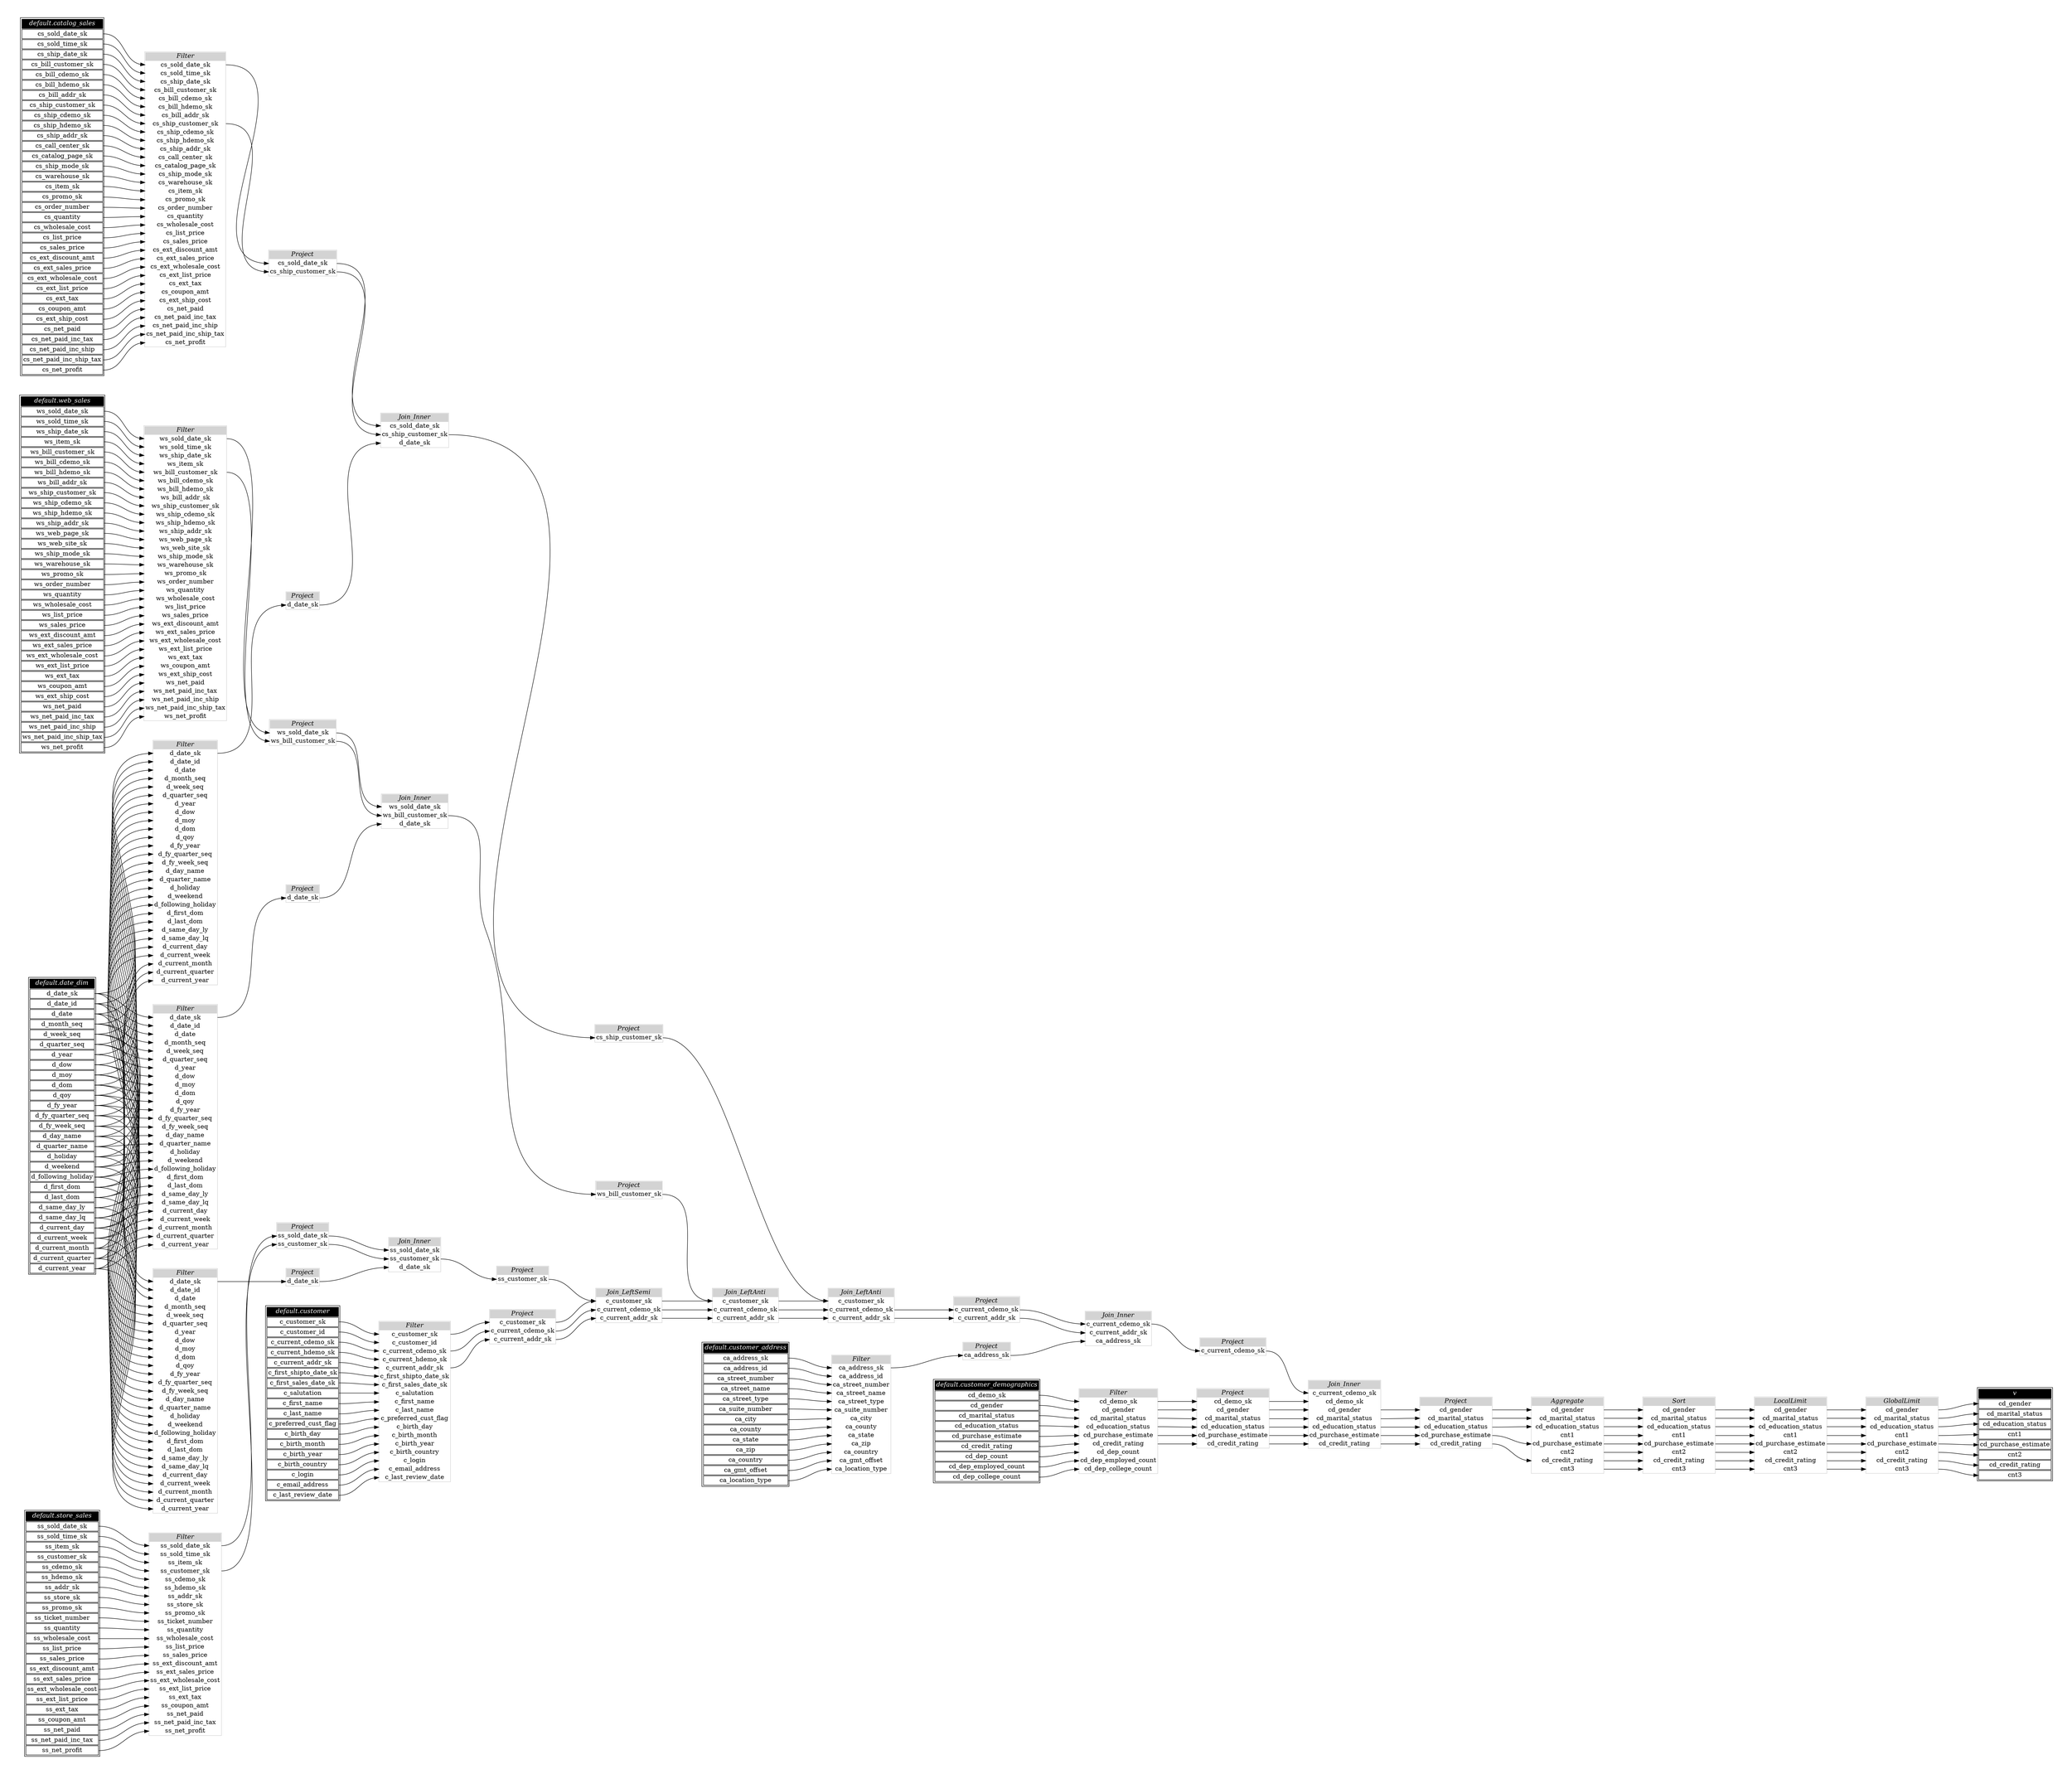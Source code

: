 // Automatically generated by TPCDSFlowTestSuite


digraph {
  graph [pad="0.5" nodesep="0.5" ranksep="1" fontname="Helvetica" rankdir=LR];
  node [shape=plaintext]

  
"Aggregate_3fad92d" [label=<
<table color="lightgray" border="1" cellborder="0" cellspacing="0">
  <tr><td bgcolor="lightgray" port="nodeName"><i>Aggregate</i></td></tr>
  <tr><td port="0">cd_gender</td></tr>
<tr><td port="1">cd_marital_status</td></tr>
<tr><td port="2">cd_education_status</td></tr>
<tr><td port="3">cnt1</td></tr>
<tr><td port="4">cd_purchase_estimate</td></tr>
<tr><td port="5">cnt2</td></tr>
<tr><td port="6">cd_credit_rating</td></tr>
<tr><td port="7">cnt3</td></tr>
</table>>];
     

"Filter_1d7155a" [label=<
<table color="lightgray" border="1" cellborder="0" cellspacing="0">
  <tr><td bgcolor="lightgray" port="nodeName"><i>Filter</i></td></tr>
  <tr><td port="0">c_customer_sk</td></tr>
<tr><td port="1">c_customer_id</td></tr>
<tr><td port="2">c_current_cdemo_sk</td></tr>
<tr><td port="3">c_current_hdemo_sk</td></tr>
<tr><td port="4">c_current_addr_sk</td></tr>
<tr><td port="5">c_first_shipto_date_sk</td></tr>
<tr><td port="6">c_first_sales_date_sk</td></tr>
<tr><td port="7">c_salutation</td></tr>
<tr><td port="8">c_first_name</td></tr>
<tr><td port="9">c_last_name</td></tr>
<tr><td port="10">c_preferred_cust_flag</td></tr>
<tr><td port="11">c_birth_day</td></tr>
<tr><td port="12">c_birth_month</td></tr>
<tr><td port="13">c_birth_year</td></tr>
<tr><td port="14">c_birth_country</td></tr>
<tr><td port="15">c_login</td></tr>
<tr><td port="16">c_email_address</td></tr>
<tr><td port="17">c_last_review_date</td></tr>
</table>>];
     

"Filter_1f3aebf" [label=<
<table color="lightgray" border="1" cellborder="0" cellspacing="0">
  <tr><td bgcolor="lightgray" port="nodeName"><i>Filter</i></td></tr>
  <tr><td port="0">cs_sold_date_sk</td></tr>
<tr><td port="1">cs_sold_time_sk</td></tr>
<tr><td port="2">cs_ship_date_sk</td></tr>
<tr><td port="3">cs_bill_customer_sk</td></tr>
<tr><td port="4">cs_bill_cdemo_sk</td></tr>
<tr><td port="5">cs_bill_hdemo_sk</td></tr>
<tr><td port="6">cs_bill_addr_sk</td></tr>
<tr><td port="7">cs_ship_customer_sk</td></tr>
<tr><td port="8">cs_ship_cdemo_sk</td></tr>
<tr><td port="9">cs_ship_hdemo_sk</td></tr>
<tr><td port="10">cs_ship_addr_sk</td></tr>
<tr><td port="11">cs_call_center_sk</td></tr>
<tr><td port="12">cs_catalog_page_sk</td></tr>
<tr><td port="13">cs_ship_mode_sk</td></tr>
<tr><td port="14">cs_warehouse_sk</td></tr>
<tr><td port="15">cs_item_sk</td></tr>
<tr><td port="16">cs_promo_sk</td></tr>
<tr><td port="17">cs_order_number</td></tr>
<tr><td port="18">cs_quantity</td></tr>
<tr><td port="19">cs_wholesale_cost</td></tr>
<tr><td port="20">cs_list_price</td></tr>
<tr><td port="21">cs_sales_price</td></tr>
<tr><td port="22">cs_ext_discount_amt</td></tr>
<tr><td port="23">cs_ext_sales_price</td></tr>
<tr><td port="24">cs_ext_wholesale_cost</td></tr>
<tr><td port="25">cs_ext_list_price</td></tr>
<tr><td port="26">cs_ext_tax</td></tr>
<tr><td port="27">cs_coupon_amt</td></tr>
<tr><td port="28">cs_ext_ship_cost</td></tr>
<tr><td port="29">cs_net_paid</td></tr>
<tr><td port="30">cs_net_paid_inc_tax</td></tr>
<tr><td port="31">cs_net_paid_inc_ship</td></tr>
<tr><td port="32">cs_net_paid_inc_ship_tax</td></tr>
<tr><td port="33">cs_net_profit</td></tr>
</table>>];
     

"Filter_4b447c5" [label=<
<table color="lightgray" border="1" cellborder="0" cellspacing="0">
  <tr><td bgcolor="lightgray" port="nodeName"><i>Filter</i></td></tr>
  <tr><td port="0">d_date_sk</td></tr>
<tr><td port="1">d_date_id</td></tr>
<tr><td port="2">d_date</td></tr>
<tr><td port="3">d_month_seq</td></tr>
<tr><td port="4">d_week_seq</td></tr>
<tr><td port="5">d_quarter_seq</td></tr>
<tr><td port="6">d_year</td></tr>
<tr><td port="7">d_dow</td></tr>
<tr><td port="8">d_moy</td></tr>
<tr><td port="9">d_dom</td></tr>
<tr><td port="10">d_qoy</td></tr>
<tr><td port="11">d_fy_year</td></tr>
<tr><td port="12">d_fy_quarter_seq</td></tr>
<tr><td port="13">d_fy_week_seq</td></tr>
<tr><td port="14">d_day_name</td></tr>
<tr><td port="15">d_quarter_name</td></tr>
<tr><td port="16">d_holiday</td></tr>
<tr><td port="17">d_weekend</td></tr>
<tr><td port="18">d_following_holiday</td></tr>
<tr><td port="19">d_first_dom</td></tr>
<tr><td port="20">d_last_dom</td></tr>
<tr><td port="21">d_same_day_ly</td></tr>
<tr><td port="22">d_same_day_lq</td></tr>
<tr><td port="23">d_current_day</td></tr>
<tr><td port="24">d_current_week</td></tr>
<tr><td port="25">d_current_month</td></tr>
<tr><td port="26">d_current_quarter</td></tr>
<tr><td port="27">d_current_year</td></tr>
</table>>];
     

"Filter_67fee77" [label=<
<table color="lightgray" border="1" cellborder="0" cellspacing="0">
  <tr><td bgcolor="lightgray" port="nodeName"><i>Filter</i></td></tr>
  <tr><td port="0">ss_sold_date_sk</td></tr>
<tr><td port="1">ss_sold_time_sk</td></tr>
<tr><td port="2">ss_item_sk</td></tr>
<tr><td port="3">ss_customer_sk</td></tr>
<tr><td port="4">ss_cdemo_sk</td></tr>
<tr><td port="5">ss_hdemo_sk</td></tr>
<tr><td port="6">ss_addr_sk</td></tr>
<tr><td port="7">ss_store_sk</td></tr>
<tr><td port="8">ss_promo_sk</td></tr>
<tr><td port="9">ss_ticket_number</td></tr>
<tr><td port="10">ss_quantity</td></tr>
<tr><td port="11">ss_wholesale_cost</td></tr>
<tr><td port="12">ss_list_price</td></tr>
<tr><td port="13">ss_sales_price</td></tr>
<tr><td port="14">ss_ext_discount_amt</td></tr>
<tr><td port="15">ss_ext_sales_price</td></tr>
<tr><td port="16">ss_ext_wholesale_cost</td></tr>
<tr><td port="17">ss_ext_list_price</td></tr>
<tr><td port="18">ss_ext_tax</td></tr>
<tr><td port="19">ss_coupon_amt</td></tr>
<tr><td port="20">ss_net_paid</td></tr>
<tr><td port="21">ss_net_paid_inc_tax</td></tr>
<tr><td port="22">ss_net_profit</td></tr>
</table>>];
     

"Filter_6c80524" [label=<
<table color="lightgray" border="1" cellborder="0" cellspacing="0">
  <tr><td bgcolor="lightgray" port="nodeName"><i>Filter</i></td></tr>
  <tr><td port="0">d_date_sk</td></tr>
<tr><td port="1">d_date_id</td></tr>
<tr><td port="2">d_date</td></tr>
<tr><td port="3">d_month_seq</td></tr>
<tr><td port="4">d_week_seq</td></tr>
<tr><td port="5">d_quarter_seq</td></tr>
<tr><td port="6">d_year</td></tr>
<tr><td port="7">d_dow</td></tr>
<tr><td port="8">d_moy</td></tr>
<tr><td port="9">d_dom</td></tr>
<tr><td port="10">d_qoy</td></tr>
<tr><td port="11">d_fy_year</td></tr>
<tr><td port="12">d_fy_quarter_seq</td></tr>
<tr><td port="13">d_fy_week_seq</td></tr>
<tr><td port="14">d_day_name</td></tr>
<tr><td port="15">d_quarter_name</td></tr>
<tr><td port="16">d_holiday</td></tr>
<tr><td port="17">d_weekend</td></tr>
<tr><td port="18">d_following_holiday</td></tr>
<tr><td port="19">d_first_dom</td></tr>
<tr><td port="20">d_last_dom</td></tr>
<tr><td port="21">d_same_day_ly</td></tr>
<tr><td port="22">d_same_day_lq</td></tr>
<tr><td port="23">d_current_day</td></tr>
<tr><td port="24">d_current_week</td></tr>
<tr><td port="25">d_current_month</td></tr>
<tr><td port="26">d_current_quarter</td></tr>
<tr><td port="27">d_current_year</td></tr>
</table>>];
     

"Filter_89337c2" [label=<
<table color="lightgray" border="1" cellborder="0" cellspacing="0">
  <tr><td bgcolor="lightgray" port="nodeName"><i>Filter</i></td></tr>
  <tr><td port="0">cd_demo_sk</td></tr>
<tr><td port="1">cd_gender</td></tr>
<tr><td port="2">cd_marital_status</td></tr>
<tr><td port="3">cd_education_status</td></tr>
<tr><td port="4">cd_purchase_estimate</td></tr>
<tr><td port="5">cd_credit_rating</td></tr>
<tr><td port="6">cd_dep_count</td></tr>
<tr><td port="7">cd_dep_employed_count</td></tr>
<tr><td port="8">cd_dep_college_count</td></tr>
</table>>];
     

"Filter_9479d75" [label=<
<table color="lightgray" border="1" cellborder="0" cellspacing="0">
  <tr><td bgcolor="lightgray" port="nodeName"><i>Filter</i></td></tr>
  <tr><td port="0">ws_sold_date_sk</td></tr>
<tr><td port="1">ws_sold_time_sk</td></tr>
<tr><td port="2">ws_ship_date_sk</td></tr>
<tr><td port="3">ws_item_sk</td></tr>
<tr><td port="4">ws_bill_customer_sk</td></tr>
<tr><td port="5">ws_bill_cdemo_sk</td></tr>
<tr><td port="6">ws_bill_hdemo_sk</td></tr>
<tr><td port="7">ws_bill_addr_sk</td></tr>
<tr><td port="8">ws_ship_customer_sk</td></tr>
<tr><td port="9">ws_ship_cdemo_sk</td></tr>
<tr><td port="10">ws_ship_hdemo_sk</td></tr>
<tr><td port="11">ws_ship_addr_sk</td></tr>
<tr><td port="12">ws_web_page_sk</td></tr>
<tr><td port="13">ws_web_site_sk</td></tr>
<tr><td port="14">ws_ship_mode_sk</td></tr>
<tr><td port="15">ws_warehouse_sk</td></tr>
<tr><td port="16">ws_promo_sk</td></tr>
<tr><td port="17">ws_order_number</td></tr>
<tr><td port="18">ws_quantity</td></tr>
<tr><td port="19">ws_wholesale_cost</td></tr>
<tr><td port="20">ws_list_price</td></tr>
<tr><td port="21">ws_sales_price</td></tr>
<tr><td port="22">ws_ext_discount_amt</td></tr>
<tr><td port="23">ws_ext_sales_price</td></tr>
<tr><td port="24">ws_ext_wholesale_cost</td></tr>
<tr><td port="25">ws_ext_list_price</td></tr>
<tr><td port="26">ws_ext_tax</td></tr>
<tr><td port="27">ws_coupon_amt</td></tr>
<tr><td port="28">ws_ext_ship_cost</td></tr>
<tr><td port="29">ws_net_paid</td></tr>
<tr><td port="30">ws_net_paid_inc_tax</td></tr>
<tr><td port="31">ws_net_paid_inc_ship</td></tr>
<tr><td port="32">ws_net_paid_inc_ship_tax</td></tr>
<tr><td port="33">ws_net_profit</td></tr>
</table>>];
     

"Filter_da4f734" [label=<
<table color="lightgray" border="1" cellborder="0" cellspacing="0">
  <tr><td bgcolor="lightgray" port="nodeName"><i>Filter</i></td></tr>
  <tr><td port="0">d_date_sk</td></tr>
<tr><td port="1">d_date_id</td></tr>
<tr><td port="2">d_date</td></tr>
<tr><td port="3">d_month_seq</td></tr>
<tr><td port="4">d_week_seq</td></tr>
<tr><td port="5">d_quarter_seq</td></tr>
<tr><td port="6">d_year</td></tr>
<tr><td port="7">d_dow</td></tr>
<tr><td port="8">d_moy</td></tr>
<tr><td port="9">d_dom</td></tr>
<tr><td port="10">d_qoy</td></tr>
<tr><td port="11">d_fy_year</td></tr>
<tr><td port="12">d_fy_quarter_seq</td></tr>
<tr><td port="13">d_fy_week_seq</td></tr>
<tr><td port="14">d_day_name</td></tr>
<tr><td port="15">d_quarter_name</td></tr>
<tr><td port="16">d_holiday</td></tr>
<tr><td port="17">d_weekend</td></tr>
<tr><td port="18">d_following_holiday</td></tr>
<tr><td port="19">d_first_dom</td></tr>
<tr><td port="20">d_last_dom</td></tr>
<tr><td port="21">d_same_day_ly</td></tr>
<tr><td port="22">d_same_day_lq</td></tr>
<tr><td port="23">d_current_day</td></tr>
<tr><td port="24">d_current_week</td></tr>
<tr><td port="25">d_current_month</td></tr>
<tr><td port="26">d_current_quarter</td></tr>
<tr><td port="27">d_current_year</td></tr>
</table>>];
     

"Filter_df111b1" [label=<
<table color="lightgray" border="1" cellborder="0" cellspacing="0">
  <tr><td bgcolor="lightgray" port="nodeName"><i>Filter</i></td></tr>
  <tr><td port="0">ca_address_sk</td></tr>
<tr><td port="1">ca_address_id</td></tr>
<tr><td port="2">ca_street_number</td></tr>
<tr><td port="3">ca_street_name</td></tr>
<tr><td port="4">ca_street_type</td></tr>
<tr><td port="5">ca_suite_number</td></tr>
<tr><td port="6">ca_city</td></tr>
<tr><td port="7">ca_county</td></tr>
<tr><td port="8">ca_state</td></tr>
<tr><td port="9">ca_zip</td></tr>
<tr><td port="10">ca_country</td></tr>
<tr><td port="11">ca_gmt_offset</td></tr>
<tr><td port="12">ca_location_type</td></tr>
</table>>];
     

"GlobalLimit_6b159ce" [label=<
<table color="lightgray" border="1" cellborder="0" cellspacing="0">
  <tr><td bgcolor="lightgray" port="nodeName"><i>GlobalLimit</i></td></tr>
  <tr><td port="0">cd_gender</td></tr>
<tr><td port="1">cd_marital_status</td></tr>
<tr><td port="2">cd_education_status</td></tr>
<tr><td port="3">cnt1</td></tr>
<tr><td port="4">cd_purchase_estimate</td></tr>
<tr><td port="5">cnt2</td></tr>
<tr><td port="6">cd_credit_rating</td></tr>
<tr><td port="7">cnt3</td></tr>
</table>>];
     

"Join_Inner_26fa5e9" [label=<
<table color="lightgray" border="1" cellborder="0" cellspacing="0">
  <tr><td bgcolor="lightgray" port="nodeName"><i>Join_Inner</i></td></tr>
  <tr><td port="0">c_current_cdemo_sk</td></tr>
<tr><td port="1">cd_demo_sk</td></tr>
<tr><td port="2">cd_gender</td></tr>
<tr><td port="3">cd_marital_status</td></tr>
<tr><td port="4">cd_education_status</td></tr>
<tr><td port="5">cd_purchase_estimate</td></tr>
<tr><td port="6">cd_credit_rating</td></tr>
</table>>];
     

"Join_Inner_6fb3df2" [label=<
<table color="lightgray" border="1" cellborder="0" cellspacing="0">
  <tr><td bgcolor="lightgray" port="nodeName"><i>Join_Inner</i></td></tr>
  <tr><td port="0">cs_sold_date_sk</td></tr>
<tr><td port="1">cs_ship_customer_sk</td></tr>
<tr><td port="2">d_date_sk</td></tr>
</table>>];
     

"Join_Inner_b1422bf" [label=<
<table color="lightgray" border="1" cellborder="0" cellspacing="0">
  <tr><td bgcolor="lightgray" port="nodeName"><i>Join_Inner</i></td></tr>
  <tr><td port="0">c_current_cdemo_sk</td></tr>
<tr><td port="1">c_current_addr_sk</td></tr>
<tr><td port="2">ca_address_sk</td></tr>
</table>>];
     

"Join_Inner_e7ae441" [label=<
<table color="lightgray" border="1" cellborder="0" cellspacing="0">
  <tr><td bgcolor="lightgray" port="nodeName"><i>Join_Inner</i></td></tr>
  <tr><td port="0">ss_sold_date_sk</td></tr>
<tr><td port="1">ss_customer_sk</td></tr>
<tr><td port="2">d_date_sk</td></tr>
</table>>];
     

"Join_Inner_f41ed18" [label=<
<table color="lightgray" border="1" cellborder="0" cellspacing="0">
  <tr><td bgcolor="lightgray" port="nodeName"><i>Join_Inner</i></td></tr>
  <tr><td port="0">ws_sold_date_sk</td></tr>
<tr><td port="1">ws_bill_customer_sk</td></tr>
<tr><td port="2">d_date_sk</td></tr>
</table>>];
     

"Join_LeftAnti_b7fbe02" [label=<
<table color="lightgray" border="1" cellborder="0" cellspacing="0">
  <tr><td bgcolor="lightgray" port="nodeName"><i>Join_LeftAnti</i></td></tr>
  <tr><td port="0">c_customer_sk</td></tr>
<tr><td port="1">c_current_cdemo_sk</td></tr>
<tr><td port="2">c_current_addr_sk</td></tr>
</table>>];
     

"Join_LeftAnti_dbf4420" [label=<
<table color="lightgray" border="1" cellborder="0" cellspacing="0">
  <tr><td bgcolor="lightgray" port="nodeName"><i>Join_LeftAnti</i></td></tr>
  <tr><td port="0">c_customer_sk</td></tr>
<tr><td port="1">c_current_cdemo_sk</td></tr>
<tr><td port="2">c_current_addr_sk</td></tr>
</table>>];
     

"Join_LeftSemi_561785f" [label=<
<table color="lightgray" border="1" cellborder="0" cellspacing="0">
  <tr><td bgcolor="lightgray" port="nodeName"><i>Join_LeftSemi</i></td></tr>
  <tr><td port="0">c_customer_sk</td></tr>
<tr><td port="1">c_current_cdemo_sk</td></tr>
<tr><td port="2">c_current_addr_sk</td></tr>
</table>>];
     

"LocalLimit_5b82d44" [label=<
<table color="lightgray" border="1" cellborder="0" cellspacing="0">
  <tr><td bgcolor="lightgray" port="nodeName"><i>LocalLimit</i></td></tr>
  <tr><td port="0">cd_gender</td></tr>
<tr><td port="1">cd_marital_status</td></tr>
<tr><td port="2">cd_education_status</td></tr>
<tr><td port="3">cnt1</td></tr>
<tr><td port="4">cd_purchase_estimate</td></tr>
<tr><td port="5">cnt2</td></tr>
<tr><td port="6">cd_credit_rating</td></tr>
<tr><td port="7">cnt3</td></tr>
</table>>];
     

"Project_044e66b" [label=<
<table color="lightgray" border="1" cellborder="0" cellspacing="0">
  <tr><td bgcolor="lightgray" port="nodeName"><i>Project</i></td></tr>
  <tr><td port="0">c_current_cdemo_sk</td></tr>
<tr><td port="1">c_current_addr_sk</td></tr>
</table>>];
     

"Project_0dfaff4" [label=<
<table color="lightgray" border="1" cellborder="0" cellspacing="0">
  <tr><td bgcolor="lightgray" port="nodeName"><i>Project</i></td></tr>
  <tr><td port="0">ss_sold_date_sk</td></tr>
<tr><td port="1">ss_customer_sk</td></tr>
</table>>];
     

"Project_1d757d3" [label=<
<table color="lightgray" border="1" cellborder="0" cellspacing="0">
  <tr><td bgcolor="lightgray" port="nodeName"><i>Project</i></td></tr>
  <tr><td port="0">ca_address_sk</td></tr>
</table>>];
     

"Project_1d956cb" [label=<
<table color="lightgray" border="1" cellborder="0" cellspacing="0">
  <tr><td bgcolor="lightgray" port="nodeName"><i>Project</i></td></tr>
  <tr><td port="0">ws_sold_date_sk</td></tr>
<tr><td port="1">ws_bill_customer_sk</td></tr>
</table>>];
     

"Project_30eeda5" [label=<
<table color="lightgray" border="1" cellborder="0" cellspacing="0">
  <tr><td bgcolor="lightgray" port="nodeName"><i>Project</i></td></tr>
  <tr><td port="0">cd_demo_sk</td></tr>
<tr><td port="1">cd_gender</td></tr>
<tr><td port="2">cd_marital_status</td></tr>
<tr><td port="3">cd_education_status</td></tr>
<tr><td port="4">cd_purchase_estimate</td></tr>
<tr><td port="5">cd_credit_rating</td></tr>
</table>>];
     

"Project_46110b1" [label=<
<table color="lightgray" border="1" cellborder="0" cellspacing="0">
  <tr><td bgcolor="lightgray" port="nodeName"><i>Project</i></td></tr>
  <tr><td port="0">d_date_sk</td></tr>
</table>>];
     

"Project_4678f1c" [label=<
<table color="lightgray" border="1" cellborder="0" cellspacing="0">
  <tr><td bgcolor="lightgray" port="nodeName"><i>Project</i></td></tr>
  <tr><td port="0">d_date_sk</td></tr>
</table>>];
     

"Project_73238f4" [label=<
<table color="lightgray" border="1" cellborder="0" cellspacing="0">
  <tr><td bgcolor="lightgray" port="nodeName"><i>Project</i></td></tr>
  <tr><td port="0">ss_customer_sk</td></tr>
</table>>];
     

"Project_7622e5a" [label=<
<table color="lightgray" border="1" cellborder="0" cellspacing="0">
  <tr><td bgcolor="lightgray" port="nodeName"><i>Project</i></td></tr>
  <tr><td port="0">ws_bill_customer_sk</td></tr>
</table>>];
     

"Project_854db7a" [label=<
<table color="lightgray" border="1" cellborder="0" cellspacing="0">
  <tr><td bgcolor="lightgray" port="nodeName"><i>Project</i></td></tr>
  <tr><td port="0">cs_sold_date_sk</td></tr>
<tr><td port="1">cs_ship_customer_sk</td></tr>
</table>>];
     

"Project_945b1e2" [label=<
<table color="lightgray" border="1" cellborder="0" cellspacing="0">
  <tr><td bgcolor="lightgray" port="nodeName"><i>Project</i></td></tr>
  <tr><td port="0">c_current_cdemo_sk</td></tr>
</table>>];
     

"Project_af1ed6d" [label=<
<table color="lightgray" border="1" cellborder="0" cellspacing="0">
  <tr><td bgcolor="lightgray" port="nodeName"><i>Project</i></td></tr>
  <tr><td port="0">d_date_sk</td></tr>
</table>>];
     

"Project_dadf7cf" [label=<
<table color="lightgray" border="1" cellborder="0" cellspacing="0">
  <tr><td bgcolor="lightgray" port="nodeName"><i>Project</i></td></tr>
  <tr><td port="0">cs_ship_customer_sk</td></tr>
</table>>];
     

"Project_e98edc5" [label=<
<table color="lightgray" border="1" cellborder="0" cellspacing="0">
  <tr><td bgcolor="lightgray" port="nodeName"><i>Project</i></td></tr>
  <tr><td port="0">c_customer_sk</td></tr>
<tr><td port="1">c_current_cdemo_sk</td></tr>
<tr><td port="2">c_current_addr_sk</td></tr>
</table>>];
     

"Project_f0fa740" [label=<
<table color="lightgray" border="1" cellborder="0" cellspacing="0">
  <tr><td bgcolor="lightgray" port="nodeName"><i>Project</i></td></tr>
  <tr><td port="0">cd_gender</td></tr>
<tr><td port="1">cd_marital_status</td></tr>
<tr><td port="2">cd_education_status</td></tr>
<tr><td port="3">cd_purchase_estimate</td></tr>
<tr><td port="4">cd_credit_rating</td></tr>
</table>>];
     

"Sort_de0eb9a" [label=<
<table color="lightgray" border="1" cellborder="0" cellspacing="0">
  <tr><td bgcolor="lightgray" port="nodeName"><i>Sort</i></td></tr>
  <tr><td port="0">cd_gender</td></tr>
<tr><td port="1">cd_marital_status</td></tr>
<tr><td port="2">cd_education_status</td></tr>
<tr><td port="3">cnt1</td></tr>
<tr><td port="4">cd_purchase_estimate</td></tr>
<tr><td port="5">cnt2</td></tr>
<tr><td port="6">cd_credit_rating</td></tr>
<tr><td port="7">cnt3</td></tr>
</table>>];
     

"default.catalog_sales" [color="black" label=<
<table>
  <tr><td bgcolor="black" port="nodeName"><i><font color="white">default.catalog_sales</font></i></td></tr>
  <tr><td port="0">cs_sold_date_sk</td></tr>
<tr><td port="1">cs_sold_time_sk</td></tr>
<tr><td port="2">cs_ship_date_sk</td></tr>
<tr><td port="3">cs_bill_customer_sk</td></tr>
<tr><td port="4">cs_bill_cdemo_sk</td></tr>
<tr><td port="5">cs_bill_hdemo_sk</td></tr>
<tr><td port="6">cs_bill_addr_sk</td></tr>
<tr><td port="7">cs_ship_customer_sk</td></tr>
<tr><td port="8">cs_ship_cdemo_sk</td></tr>
<tr><td port="9">cs_ship_hdemo_sk</td></tr>
<tr><td port="10">cs_ship_addr_sk</td></tr>
<tr><td port="11">cs_call_center_sk</td></tr>
<tr><td port="12">cs_catalog_page_sk</td></tr>
<tr><td port="13">cs_ship_mode_sk</td></tr>
<tr><td port="14">cs_warehouse_sk</td></tr>
<tr><td port="15">cs_item_sk</td></tr>
<tr><td port="16">cs_promo_sk</td></tr>
<tr><td port="17">cs_order_number</td></tr>
<tr><td port="18">cs_quantity</td></tr>
<tr><td port="19">cs_wholesale_cost</td></tr>
<tr><td port="20">cs_list_price</td></tr>
<tr><td port="21">cs_sales_price</td></tr>
<tr><td port="22">cs_ext_discount_amt</td></tr>
<tr><td port="23">cs_ext_sales_price</td></tr>
<tr><td port="24">cs_ext_wholesale_cost</td></tr>
<tr><td port="25">cs_ext_list_price</td></tr>
<tr><td port="26">cs_ext_tax</td></tr>
<tr><td port="27">cs_coupon_amt</td></tr>
<tr><td port="28">cs_ext_ship_cost</td></tr>
<tr><td port="29">cs_net_paid</td></tr>
<tr><td port="30">cs_net_paid_inc_tax</td></tr>
<tr><td port="31">cs_net_paid_inc_ship</td></tr>
<tr><td port="32">cs_net_paid_inc_ship_tax</td></tr>
<tr><td port="33">cs_net_profit</td></tr>
</table>>];
     

"default.customer" [color="black" label=<
<table>
  <tr><td bgcolor="black" port="nodeName"><i><font color="white">default.customer</font></i></td></tr>
  <tr><td port="0">c_customer_sk</td></tr>
<tr><td port="1">c_customer_id</td></tr>
<tr><td port="2">c_current_cdemo_sk</td></tr>
<tr><td port="3">c_current_hdemo_sk</td></tr>
<tr><td port="4">c_current_addr_sk</td></tr>
<tr><td port="5">c_first_shipto_date_sk</td></tr>
<tr><td port="6">c_first_sales_date_sk</td></tr>
<tr><td port="7">c_salutation</td></tr>
<tr><td port="8">c_first_name</td></tr>
<tr><td port="9">c_last_name</td></tr>
<tr><td port="10">c_preferred_cust_flag</td></tr>
<tr><td port="11">c_birth_day</td></tr>
<tr><td port="12">c_birth_month</td></tr>
<tr><td port="13">c_birth_year</td></tr>
<tr><td port="14">c_birth_country</td></tr>
<tr><td port="15">c_login</td></tr>
<tr><td port="16">c_email_address</td></tr>
<tr><td port="17">c_last_review_date</td></tr>
</table>>];
     

"default.customer_address" [color="black" label=<
<table>
  <tr><td bgcolor="black" port="nodeName"><i><font color="white">default.customer_address</font></i></td></tr>
  <tr><td port="0">ca_address_sk</td></tr>
<tr><td port="1">ca_address_id</td></tr>
<tr><td port="2">ca_street_number</td></tr>
<tr><td port="3">ca_street_name</td></tr>
<tr><td port="4">ca_street_type</td></tr>
<tr><td port="5">ca_suite_number</td></tr>
<tr><td port="6">ca_city</td></tr>
<tr><td port="7">ca_county</td></tr>
<tr><td port="8">ca_state</td></tr>
<tr><td port="9">ca_zip</td></tr>
<tr><td port="10">ca_country</td></tr>
<tr><td port="11">ca_gmt_offset</td></tr>
<tr><td port="12">ca_location_type</td></tr>
</table>>];
     

"default.customer_demographics" [color="black" label=<
<table>
  <tr><td bgcolor="black" port="nodeName"><i><font color="white">default.customer_demographics</font></i></td></tr>
  <tr><td port="0">cd_demo_sk</td></tr>
<tr><td port="1">cd_gender</td></tr>
<tr><td port="2">cd_marital_status</td></tr>
<tr><td port="3">cd_education_status</td></tr>
<tr><td port="4">cd_purchase_estimate</td></tr>
<tr><td port="5">cd_credit_rating</td></tr>
<tr><td port="6">cd_dep_count</td></tr>
<tr><td port="7">cd_dep_employed_count</td></tr>
<tr><td port="8">cd_dep_college_count</td></tr>
</table>>];
     

"default.date_dim" [color="black" label=<
<table>
  <tr><td bgcolor="black" port="nodeName"><i><font color="white">default.date_dim</font></i></td></tr>
  <tr><td port="0">d_date_sk</td></tr>
<tr><td port="1">d_date_id</td></tr>
<tr><td port="2">d_date</td></tr>
<tr><td port="3">d_month_seq</td></tr>
<tr><td port="4">d_week_seq</td></tr>
<tr><td port="5">d_quarter_seq</td></tr>
<tr><td port="6">d_year</td></tr>
<tr><td port="7">d_dow</td></tr>
<tr><td port="8">d_moy</td></tr>
<tr><td port="9">d_dom</td></tr>
<tr><td port="10">d_qoy</td></tr>
<tr><td port="11">d_fy_year</td></tr>
<tr><td port="12">d_fy_quarter_seq</td></tr>
<tr><td port="13">d_fy_week_seq</td></tr>
<tr><td port="14">d_day_name</td></tr>
<tr><td port="15">d_quarter_name</td></tr>
<tr><td port="16">d_holiday</td></tr>
<tr><td port="17">d_weekend</td></tr>
<tr><td port="18">d_following_holiday</td></tr>
<tr><td port="19">d_first_dom</td></tr>
<tr><td port="20">d_last_dom</td></tr>
<tr><td port="21">d_same_day_ly</td></tr>
<tr><td port="22">d_same_day_lq</td></tr>
<tr><td port="23">d_current_day</td></tr>
<tr><td port="24">d_current_week</td></tr>
<tr><td port="25">d_current_month</td></tr>
<tr><td port="26">d_current_quarter</td></tr>
<tr><td port="27">d_current_year</td></tr>
</table>>];
     

"default.store_sales" [color="black" label=<
<table>
  <tr><td bgcolor="black" port="nodeName"><i><font color="white">default.store_sales</font></i></td></tr>
  <tr><td port="0">ss_sold_date_sk</td></tr>
<tr><td port="1">ss_sold_time_sk</td></tr>
<tr><td port="2">ss_item_sk</td></tr>
<tr><td port="3">ss_customer_sk</td></tr>
<tr><td port="4">ss_cdemo_sk</td></tr>
<tr><td port="5">ss_hdemo_sk</td></tr>
<tr><td port="6">ss_addr_sk</td></tr>
<tr><td port="7">ss_store_sk</td></tr>
<tr><td port="8">ss_promo_sk</td></tr>
<tr><td port="9">ss_ticket_number</td></tr>
<tr><td port="10">ss_quantity</td></tr>
<tr><td port="11">ss_wholesale_cost</td></tr>
<tr><td port="12">ss_list_price</td></tr>
<tr><td port="13">ss_sales_price</td></tr>
<tr><td port="14">ss_ext_discount_amt</td></tr>
<tr><td port="15">ss_ext_sales_price</td></tr>
<tr><td port="16">ss_ext_wholesale_cost</td></tr>
<tr><td port="17">ss_ext_list_price</td></tr>
<tr><td port="18">ss_ext_tax</td></tr>
<tr><td port="19">ss_coupon_amt</td></tr>
<tr><td port="20">ss_net_paid</td></tr>
<tr><td port="21">ss_net_paid_inc_tax</td></tr>
<tr><td port="22">ss_net_profit</td></tr>
</table>>];
     

"default.web_sales" [color="black" label=<
<table>
  <tr><td bgcolor="black" port="nodeName"><i><font color="white">default.web_sales</font></i></td></tr>
  <tr><td port="0">ws_sold_date_sk</td></tr>
<tr><td port="1">ws_sold_time_sk</td></tr>
<tr><td port="2">ws_ship_date_sk</td></tr>
<tr><td port="3">ws_item_sk</td></tr>
<tr><td port="4">ws_bill_customer_sk</td></tr>
<tr><td port="5">ws_bill_cdemo_sk</td></tr>
<tr><td port="6">ws_bill_hdemo_sk</td></tr>
<tr><td port="7">ws_bill_addr_sk</td></tr>
<tr><td port="8">ws_ship_customer_sk</td></tr>
<tr><td port="9">ws_ship_cdemo_sk</td></tr>
<tr><td port="10">ws_ship_hdemo_sk</td></tr>
<tr><td port="11">ws_ship_addr_sk</td></tr>
<tr><td port="12">ws_web_page_sk</td></tr>
<tr><td port="13">ws_web_site_sk</td></tr>
<tr><td port="14">ws_ship_mode_sk</td></tr>
<tr><td port="15">ws_warehouse_sk</td></tr>
<tr><td port="16">ws_promo_sk</td></tr>
<tr><td port="17">ws_order_number</td></tr>
<tr><td port="18">ws_quantity</td></tr>
<tr><td port="19">ws_wholesale_cost</td></tr>
<tr><td port="20">ws_list_price</td></tr>
<tr><td port="21">ws_sales_price</td></tr>
<tr><td port="22">ws_ext_discount_amt</td></tr>
<tr><td port="23">ws_ext_sales_price</td></tr>
<tr><td port="24">ws_ext_wholesale_cost</td></tr>
<tr><td port="25">ws_ext_list_price</td></tr>
<tr><td port="26">ws_ext_tax</td></tr>
<tr><td port="27">ws_coupon_amt</td></tr>
<tr><td port="28">ws_ext_ship_cost</td></tr>
<tr><td port="29">ws_net_paid</td></tr>
<tr><td port="30">ws_net_paid_inc_tax</td></tr>
<tr><td port="31">ws_net_paid_inc_ship</td></tr>
<tr><td port="32">ws_net_paid_inc_ship_tax</td></tr>
<tr><td port="33">ws_net_profit</td></tr>
</table>>];
     

"v" [color="black" label=<
<table>
  <tr><td bgcolor="black" port="nodeName"><i><font color="white">v</font></i></td></tr>
  <tr><td port="0">cd_gender</td></tr>
<tr><td port="1">cd_marital_status</td></tr>
<tr><td port="2">cd_education_status</td></tr>
<tr><td port="3">cnt1</td></tr>
<tr><td port="4">cd_purchase_estimate</td></tr>
<tr><td port="5">cnt2</td></tr>
<tr><td port="6">cd_credit_rating</td></tr>
<tr><td port="7">cnt3</td></tr>
</table>>];
     
  "Aggregate_3fad92d":0 -> "Sort_de0eb9a":0;
"Aggregate_3fad92d":1 -> "Sort_de0eb9a":1;
"Aggregate_3fad92d":2 -> "Sort_de0eb9a":2;
"Aggregate_3fad92d":3 -> "Sort_de0eb9a":3;
"Aggregate_3fad92d":4 -> "Sort_de0eb9a":4;
"Aggregate_3fad92d":5 -> "Sort_de0eb9a":5;
"Aggregate_3fad92d":6 -> "Sort_de0eb9a":6;
"Aggregate_3fad92d":7 -> "Sort_de0eb9a":7;
"Filter_1d7155a":0 -> "Project_e98edc5":0;
"Filter_1d7155a":2 -> "Project_e98edc5":1;
"Filter_1d7155a":4 -> "Project_e98edc5":2;
"Filter_1f3aebf":0 -> "Project_854db7a":0;
"Filter_1f3aebf":7 -> "Project_854db7a":1;
"Filter_4b447c5":0 -> "Project_46110b1":0;
"Filter_67fee77":0 -> "Project_0dfaff4":0;
"Filter_67fee77":3 -> "Project_0dfaff4":1;
"Filter_6c80524":0 -> "Project_af1ed6d":0;
"Filter_89337c2":0 -> "Project_30eeda5":0;
"Filter_89337c2":1 -> "Project_30eeda5":1;
"Filter_89337c2":2 -> "Project_30eeda5":2;
"Filter_89337c2":3 -> "Project_30eeda5":3;
"Filter_89337c2":4 -> "Project_30eeda5":4;
"Filter_89337c2":5 -> "Project_30eeda5":5;
"Filter_9479d75":0 -> "Project_1d956cb":0;
"Filter_9479d75":4 -> "Project_1d956cb":1;
"Filter_da4f734":0 -> "Project_4678f1c":0;
"Filter_df111b1":0 -> "Project_1d757d3":0;
"GlobalLimit_6b159ce":0 -> "v":0;
"GlobalLimit_6b159ce":1 -> "v":1;
"GlobalLimit_6b159ce":2 -> "v":2;
"GlobalLimit_6b159ce":3 -> "v":3;
"GlobalLimit_6b159ce":4 -> "v":4;
"GlobalLimit_6b159ce":5 -> "v":5;
"GlobalLimit_6b159ce":6 -> "v":6;
"GlobalLimit_6b159ce":7 -> "v":7;
"Join_Inner_26fa5e9":2 -> "Project_f0fa740":0;
"Join_Inner_26fa5e9":3 -> "Project_f0fa740":1;
"Join_Inner_26fa5e9":4 -> "Project_f0fa740":2;
"Join_Inner_26fa5e9":5 -> "Project_f0fa740":3;
"Join_Inner_26fa5e9":6 -> "Project_f0fa740":4;
"Join_Inner_6fb3df2":1 -> "Project_dadf7cf":0;
"Join_Inner_b1422bf":0 -> "Project_945b1e2":0;
"Join_Inner_e7ae441":1 -> "Project_73238f4":0;
"Join_Inner_f41ed18":1 -> "Project_7622e5a":0;
"Join_LeftAnti_b7fbe02":0 -> "Join_LeftAnti_dbf4420":0;
"Join_LeftAnti_b7fbe02":1 -> "Join_LeftAnti_dbf4420":1;
"Join_LeftAnti_b7fbe02":2 -> "Join_LeftAnti_dbf4420":2;
"Join_LeftAnti_dbf4420":1 -> "Project_044e66b":0;
"Join_LeftAnti_dbf4420":2 -> "Project_044e66b":1;
"Join_LeftSemi_561785f":0 -> "Join_LeftAnti_b7fbe02":0;
"Join_LeftSemi_561785f":1 -> "Join_LeftAnti_b7fbe02":1;
"Join_LeftSemi_561785f":2 -> "Join_LeftAnti_b7fbe02":2;
"LocalLimit_5b82d44":0 -> "GlobalLimit_6b159ce":0;
"LocalLimit_5b82d44":1 -> "GlobalLimit_6b159ce":1;
"LocalLimit_5b82d44":2 -> "GlobalLimit_6b159ce":2;
"LocalLimit_5b82d44":3 -> "GlobalLimit_6b159ce":3;
"LocalLimit_5b82d44":4 -> "GlobalLimit_6b159ce":4;
"LocalLimit_5b82d44":5 -> "GlobalLimit_6b159ce":5;
"LocalLimit_5b82d44":6 -> "GlobalLimit_6b159ce":6;
"LocalLimit_5b82d44":7 -> "GlobalLimit_6b159ce":7;
"Project_044e66b":0 -> "Join_Inner_b1422bf":0;
"Project_044e66b":1 -> "Join_Inner_b1422bf":1;
"Project_0dfaff4":0 -> "Join_Inner_e7ae441":0;
"Project_0dfaff4":1 -> "Join_Inner_e7ae441":1;
"Project_1d757d3":0 -> "Join_Inner_b1422bf":2;
"Project_1d956cb":0 -> "Join_Inner_f41ed18":0;
"Project_1d956cb":1 -> "Join_Inner_f41ed18":1;
"Project_30eeda5":0 -> "Join_Inner_26fa5e9":1;
"Project_30eeda5":1 -> "Join_Inner_26fa5e9":2;
"Project_30eeda5":2 -> "Join_Inner_26fa5e9":3;
"Project_30eeda5":3 -> "Join_Inner_26fa5e9":4;
"Project_30eeda5":4 -> "Join_Inner_26fa5e9":5;
"Project_30eeda5":5 -> "Join_Inner_26fa5e9":6;
"Project_46110b1":0 -> "Join_Inner_6fb3df2":2;
"Project_4678f1c":0 -> "Join_Inner_e7ae441":2;
"Project_73238f4":0 -> "Join_LeftSemi_561785f":0;
"Project_7622e5a":0 -> "Join_LeftAnti_b7fbe02":0;
"Project_854db7a":0 -> "Join_Inner_6fb3df2":0;
"Project_854db7a":1 -> "Join_Inner_6fb3df2":1;
"Project_945b1e2":0 -> "Join_Inner_26fa5e9":0;
"Project_af1ed6d":0 -> "Join_Inner_f41ed18":2;
"Project_dadf7cf":0 -> "Join_LeftAnti_dbf4420":0;
"Project_e98edc5":0 -> "Join_LeftSemi_561785f":0;
"Project_e98edc5":1 -> "Join_LeftSemi_561785f":1;
"Project_e98edc5":2 -> "Join_LeftSemi_561785f":2;
"Project_f0fa740":0 -> "Aggregate_3fad92d":0;
"Project_f0fa740":1 -> "Aggregate_3fad92d":1;
"Project_f0fa740":2 -> "Aggregate_3fad92d":2;
"Project_f0fa740":3 -> "Aggregate_3fad92d":4;
"Project_f0fa740":4 -> "Aggregate_3fad92d":6;
"Sort_de0eb9a":0 -> "LocalLimit_5b82d44":0;
"Sort_de0eb9a":1 -> "LocalLimit_5b82d44":1;
"Sort_de0eb9a":2 -> "LocalLimit_5b82d44":2;
"Sort_de0eb9a":3 -> "LocalLimit_5b82d44":3;
"Sort_de0eb9a":4 -> "LocalLimit_5b82d44":4;
"Sort_de0eb9a":5 -> "LocalLimit_5b82d44":5;
"Sort_de0eb9a":6 -> "LocalLimit_5b82d44":6;
"Sort_de0eb9a":7 -> "LocalLimit_5b82d44":7;
"default.catalog_sales":0 -> "Filter_1f3aebf":0;
"default.catalog_sales":1 -> "Filter_1f3aebf":1;
"default.catalog_sales":10 -> "Filter_1f3aebf":10;
"default.catalog_sales":11 -> "Filter_1f3aebf":11;
"default.catalog_sales":12 -> "Filter_1f3aebf":12;
"default.catalog_sales":13 -> "Filter_1f3aebf":13;
"default.catalog_sales":14 -> "Filter_1f3aebf":14;
"default.catalog_sales":15 -> "Filter_1f3aebf":15;
"default.catalog_sales":16 -> "Filter_1f3aebf":16;
"default.catalog_sales":17 -> "Filter_1f3aebf":17;
"default.catalog_sales":18 -> "Filter_1f3aebf":18;
"default.catalog_sales":19 -> "Filter_1f3aebf":19;
"default.catalog_sales":2 -> "Filter_1f3aebf":2;
"default.catalog_sales":20 -> "Filter_1f3aebf":20;
"default.catalog_sales":21 -> "Filter_1f3aebf":21;
"default.catalog_sales":22 -> "Filter_1f3aebf":22;
"default.catalog_sales":23 -> "Filter_1f3aebf":23;
"default.catalog_sales":24 -> "Filter_1f3aebf":24;
"default.catalog_sales":25 -> "Filter_1f3aebf":25;
"default.catalog_sales":26 -> "Filter_1f3aebf":26;
"default.catalog_sales":27 -> "Filter_1f3aebf":27;
"default.catalog_sales":28 -> "Filter_1f3aebf":28;
"default.catalog_sales":29 -> "Filter_1f3aebf":29;
"default.catalog_sales":3 -> "Filter_1f3aebf":3;
"default.catalog_sales":30 -> "Filter_1f3aebf":30;
"default.catalog_sales":31 -> "Filter_1f3aebf":31;
"default.catalog_sales":32 -> "Filter_1f3aebf":32;
"default.catalog_sales":33 -> "Filter_1f3aebf":33;
"default.catalog_sales":4 -> "Filter_1f3aebf":4;
"default.catalog_sales":5 -> "Filter_1f3aebf":5;
"default.catalog_sales":6 -> "Filter_1f3aebf":6;
"default.catalog_sales":7 -> "Filter_1f3aebf":7;
"default.catalog_sales":8 -> "Filter_1f3aebf":8;
"default.catalog_sales":9 -> "Filter_1f3aebf":9;
"default.customer":0 -> "Filter_1d7155a":0;
"default.customer":1 -> "Filter_1d7155a":1;
"default.customer":10 -> "Filter_1d7155a":10;
"default.customer":11 -> "Filter_1d7155a":11;
"default.customer":12 -> "Filter_1d7155a":12;
"default.customer":13 -> "Filter_1d7155a":13;
"default.customer":14 -> "Filter_1d7155a":14;
"default.customer":15 -> "Filter_1d7155a":15;
"default.customer":16 -> "Filter_1d7155a":16;
"default.customer":17 -> "Filter_1d7155a":17;
"default.customer":2 -> "Filter_1d7155a":2;
"default.customer":3 -> "Filter_1d7155a":3;
"default.customer":4 -> "Filter_1d7155a":4;
"default.customer":5 -> "Filter_1d7155a":5;
"default.customer":6 -> "Filter_1d7155a":6;
"default.customer":7 -> "Filter_1d7155a":7;
"default.customer":8 -> "Filter_1d7155a":8;
"default.customer":9 -> "Filter_1d7155a":9;
"default.customer_address":0 -> "Filter_df111b1":0;
"default.customer_address":1 -> "Filter_df111b1":1;
"default.customer_address":10 -> "Filter_df111b1":10;
"default.customer_address":11 -> "Filter_df111b1":11;
"default.customer_address":12 -> "Filter_df111b1":12;
"default.customer_address":2 -> "Filter_df111b1":2;
"default.customer_address":3 -> "Filter_df111b1":3;
"default.customer_address":4 -> "Filter_df111b1":4;
"default.customer_address":5 -> "Filter_df111b1":5;
"default.customer_address":6 -> "Filter_df111b1":6;
"default.customer_address":7 -> "Filter_df111b1":7;
"default.customer_address":8 -> "Filter_df111b1":8;
"default.customer_address":9 -> "Filter_df111b1":9;
"default.customer_demographics":0 -> "Filter_89337c2":0;
"default.customer_demographics":1 -> "Filter_89337c2":1;
"default.customer_demographics":2 -> "Filter_89337c2":2;
"default.customer_demographics":3 -> "Filter_89337c2":3;
"default.customer_demographics":4 -> "Filter_89337c2":4;
"default.customer_demographics":5 -> "Filter_89337c2":5;
"default.customer_demographics":6 -> "Filter_89337c2":6;
"default.customer_demographics":7 -> "Filter_89337c2":7;
"default.customer_demographics":8 -> "Filter_89337c2":8;
"default.date_dim":0 -> "Filter_4b447c5":0;
"default.date_dim":0 -> "Filter_6c80524":0;
"default.date_dim":0 -> "Filter_da4f734":0;
"default.date_dim":1 -> "Filter_4b447c5":1;
"default.date_dim":1 -> "Filter_6c80524":1;
"default.date_dim":1 -> "Filter_da4f734":1;
"default.date_dim":10 -> "Filter_4b447c5":10;
"default.date_dim":10 -> "Filter_6c80524":10;
"default.date_dim":10 -> "Filter_da4f734":10;
"default.date_dim":11 -> "Filter_4b447c5":11;
"default.date_dim":11 -> "Filter_6c80524":11;
"default.date_dim":11 -> "Filter_da4f734":11;
"default.date_dim":12 -> "Filter_4b447c5":12;
"default.date_dim":12 -> "Filter_6c80524":12;
"default.date_dim":12 -> "Filter_da4f734":12;
"default.date_dim":13 -> "Filter_4b447c5":13;
"default.date_dim":13 -> "Filter_6c80524":13;
"default.date_dim":13 -> "Filter_da4f734":13;
"default.date_dim":14 -> "Filter_4b447c5":14;
"default.date_dim":14 -> "Filter_6c80524":14;
"default.date_dim":14 -> "Filter_da4f734":14;
"default.date_dim":15 -> "Filter_4b447c5":15;
"default.date_dim":15 -> "Filter_6c80524":15;
"default.date_dim":15 -> "Filter_da4f734":15;
"default.date_dim":16 -> "Filter_4b447c5":16;
"default.date_dim":16 -> "Filter_6c80524":16;
"default.date_dim":16 -> "Filter_da4f734":16;
"default.date_dim":17 -> "Filter_4b447c5":17;
"default.date_dim":17 -> "Filter_6c80524":17;
"default.date_dim":17 -> "Filter_da4f734":17;
"default.date_dim":18 -> "Filter_4b447c5":18;
"default.date_dim":18 -> "Filter_6c80524":18;
"default.date_dim":18 -> "Filter_da4f734":18;
"default.date_dim":19 -> "Filter_4b447c5":19;
"default.date_dim":19 -> "Filter_6c80524":19;
"default.date_dim":19 -> "Filter_da4f734":19;
"default.date_dim":2 -> "Filter_4b447c5":2;
"default.date_dim":2 -> "Filter_6c80524":2;
"default.date_dim":2 -> "Filter_da4f734":2;
"default.date_dim":20 -> "Filter_4b447c5":20;
"default.date_dim":20 -> "Filter_6c80524":20;
"default.date_dim":20 -> "Filter_da4f734":20;
"default.date_dim":21 -> "Filter_4b447c5":21;
"default.date_dim":21 -> "Filter_6c80524":21;
"default.date_dim":21 -> "Filter_da4f734":21;
"default.date_dim":22 -> "Filter_4b447c5":22;
"default.date_dim":22 -> "Filter_6c80524":22;
"default.date_dim":22 -> "Filter_da4f734":22;
"default.date_dim":23 -> "Filter_4b447c5":23;
"default.date_dim":23 -> "Filter_6c80524":23;
"default.date_dim":23 -> "Filter_da4f734":23;
"default.date_dim":24 -> "Filter_4b447c5":24;
"default.date_dim":24 -> "Filter_6c80524":24;
"default.date_dim":24 -> "Filter_da4f734":24;
"default.date_dim":25 -> "Filter_4b447c5":25;
"default.date_dim":25 -> "Filter_6c80524":25;
"default.date_dim":25 -> "Filter_da4f734":25;
"default.date_dim":26 -> "Filter_4b447c5":26;
"default.date_dim":26 -> "Filter_6c80524":26;
"default.date_dim":26 -> "Filter_da4f734":26;
"default.date_dim":27 -> "Filter_4b447c5":27;
"default.date_dim":27 -> "Filter_6c80524":27;
"default.date_dim":27 -> "Filter_da4f734":27;
"default.date_dim":3 -> "Filter_4b447c5":3;
"default.date_dim":3 -> "Filter_6c80524":3;
"default.date_dim":3 -> "Filter_da4f734":3;
"default.date_dim":4 -> "Filter_4b447c5":4;
"default.date_dim":4 -> "Filter_6c80524":4;
"default.date_dim":4 -> "Filter_da4f734":4;
"default.date_dim":5 -> "Filter_4b447c5":5;
"default.date_dim":5 -> "Filter_6c80524":5;
"default.date_dim":5 -> "Filter_da4f734":5;
"default.date_dim":6 -> "Filter_4b447c5":6;
"default.date_dim":6 -> "Filter_6c80524":6;
"default.date_dim":6 -> "Filter_da4f734":6;
"default.date_dim":7 -> "Filter_4b447c5":7;
"default.date_dim":7 -> "Filter_6c80524":7;
"default.date_dim":7 -> "Filter_da4f734":7;
"default.date_dim":8 -> "Filter_4b447c5":8;
"default.date_dim":8 -> "Filter_6c80524":8;
"default.date_dim":8 -> "Filter_da4f734":8;
"default.date_dim":9 -> "Filter_4b447c5":9;
"default.date_dim":9 -> "Filter_6c80524":9;
"default.date_dim":9 -> "Filter_da4f734":9;
"default.store_sales":0 -> "Filter_67fee77":0;
"default.store_sales":1 -> "Filter_67fee77":1;
"default.store_sales":10 -> "Filter_67fee77":10;
"default.store_sales":11 -> "Filter_67fee77":11;
"default.store_sales":12 -> "Filter_67fee77":12;
"default.store_sales":13 -> "Filter_67fee77":13;
"default.store_sales":14 -> "Filter_67fee77":14;
"default.store_sales":15 -> "Filter_67fee77":15;
"default.store_sales":16 -> "Filter_67fee77":16;
"default.store_sales":17 -> "Filter_67fee77":17;
"default.store_sales":18 -> "Filter_67fee77":18;
"default.store_sales":19 -> "Filter_67fee77":19;
"default.store_sales":2 -> "Filter_67fee77":2;
"default.store_sales":20 -> "Filter_67fee77":20;
"default.store_sales":21 -> "Filter_67fee77":21;
"default.store_sales":22 -> "Filter_67fee77":22;
"default.store_sales":3 -> "Filter_67fee77":3;
"default.store_sales":4 -> "Filter_67fee77":4;
"default.store_sales":5 -> "Filter_67fee77":5;
"default.store_sales":6 -> "Filter_67fee77":6;
"default.store_sales":7 -> "Filter_67fee77":7;
"default.store_sales":8 -> "Filter_67fee77":8;
"default.store_sales":9 -> "Filter_67fee77":9;
"default.web_sales":0 -> "Filter_9479d75":0;
"default.web_sales":1 -> "Filter_9479d75":1;
"default.web_sales":10 -> "Filter_9479d75":10;
"default.web_sales":11 -> "Filter_9479d75":11;
"default.web_sales":12 -> "Filter_9479d75":12;
"default.web_sales":13 -> "Filter_9479d75":13;
"default.web_sales":14 -> "Filter_9479d75":14;
"default.web_sales":15 -> "Filter_9479d75":15;
"default.web_sales":16 -> "Filter_9479d75":16;
"default.web_sales":17 -> "Filter_9479d75":17;
"default.web_sales":18 -> "Filter_9479d75":18;
"default.web_sales":19 -> "Filter_9479d75":19;
"default.web_sales":2 -> "Filter_9479d75":2;
"default.web_sales":20 -> "Filter_9479d75":20;
"default.web_sales":21 -> "Filter_9479d75":21;
"default.web_sales":22 -> "Filter_9479d75":22;
"default.web_sales":23 -> "Filter_9479d75":23;
"default.web_sales":24 -> "Filter_9479d75":24;
"default.web_sales":25 -> "Filter_9479d75":25;
"default.web_sales":26 -> "Filter_9479d75":26;
"default.web_sales":27 -> "Filter_9479d75":27;
"default.web_sales":28 -> "Filter_9479d75":28;
"default.web_sales":29 -> "Filter_9479d75":29;
"default.web_sales":3 -> "Filter_9479d75":3;
"default.web_sales":30 -> "Filter_9479d75":30;
"default.web_sales":31 -> "Filter_9479d75":31;
"default.web_sales":32 -> "Filter_9479d75":32;
"default.web_sales":33 -> "Filter_9479d75":33;
"default.web_sales":4 -> "Filter_9479d75":4;
"default.web_sales":5 -> "Filter_9479d75":5;
"default.web_sales":6 -> "Filter_9479d75":6;
"default.web_sales":7 -> "Filter_9479d75":7;
"default.web_sales":8 -> "Filter_9479d75":8;
"default.web_sales":9 -> "Filter_9479d75":9;
}
       